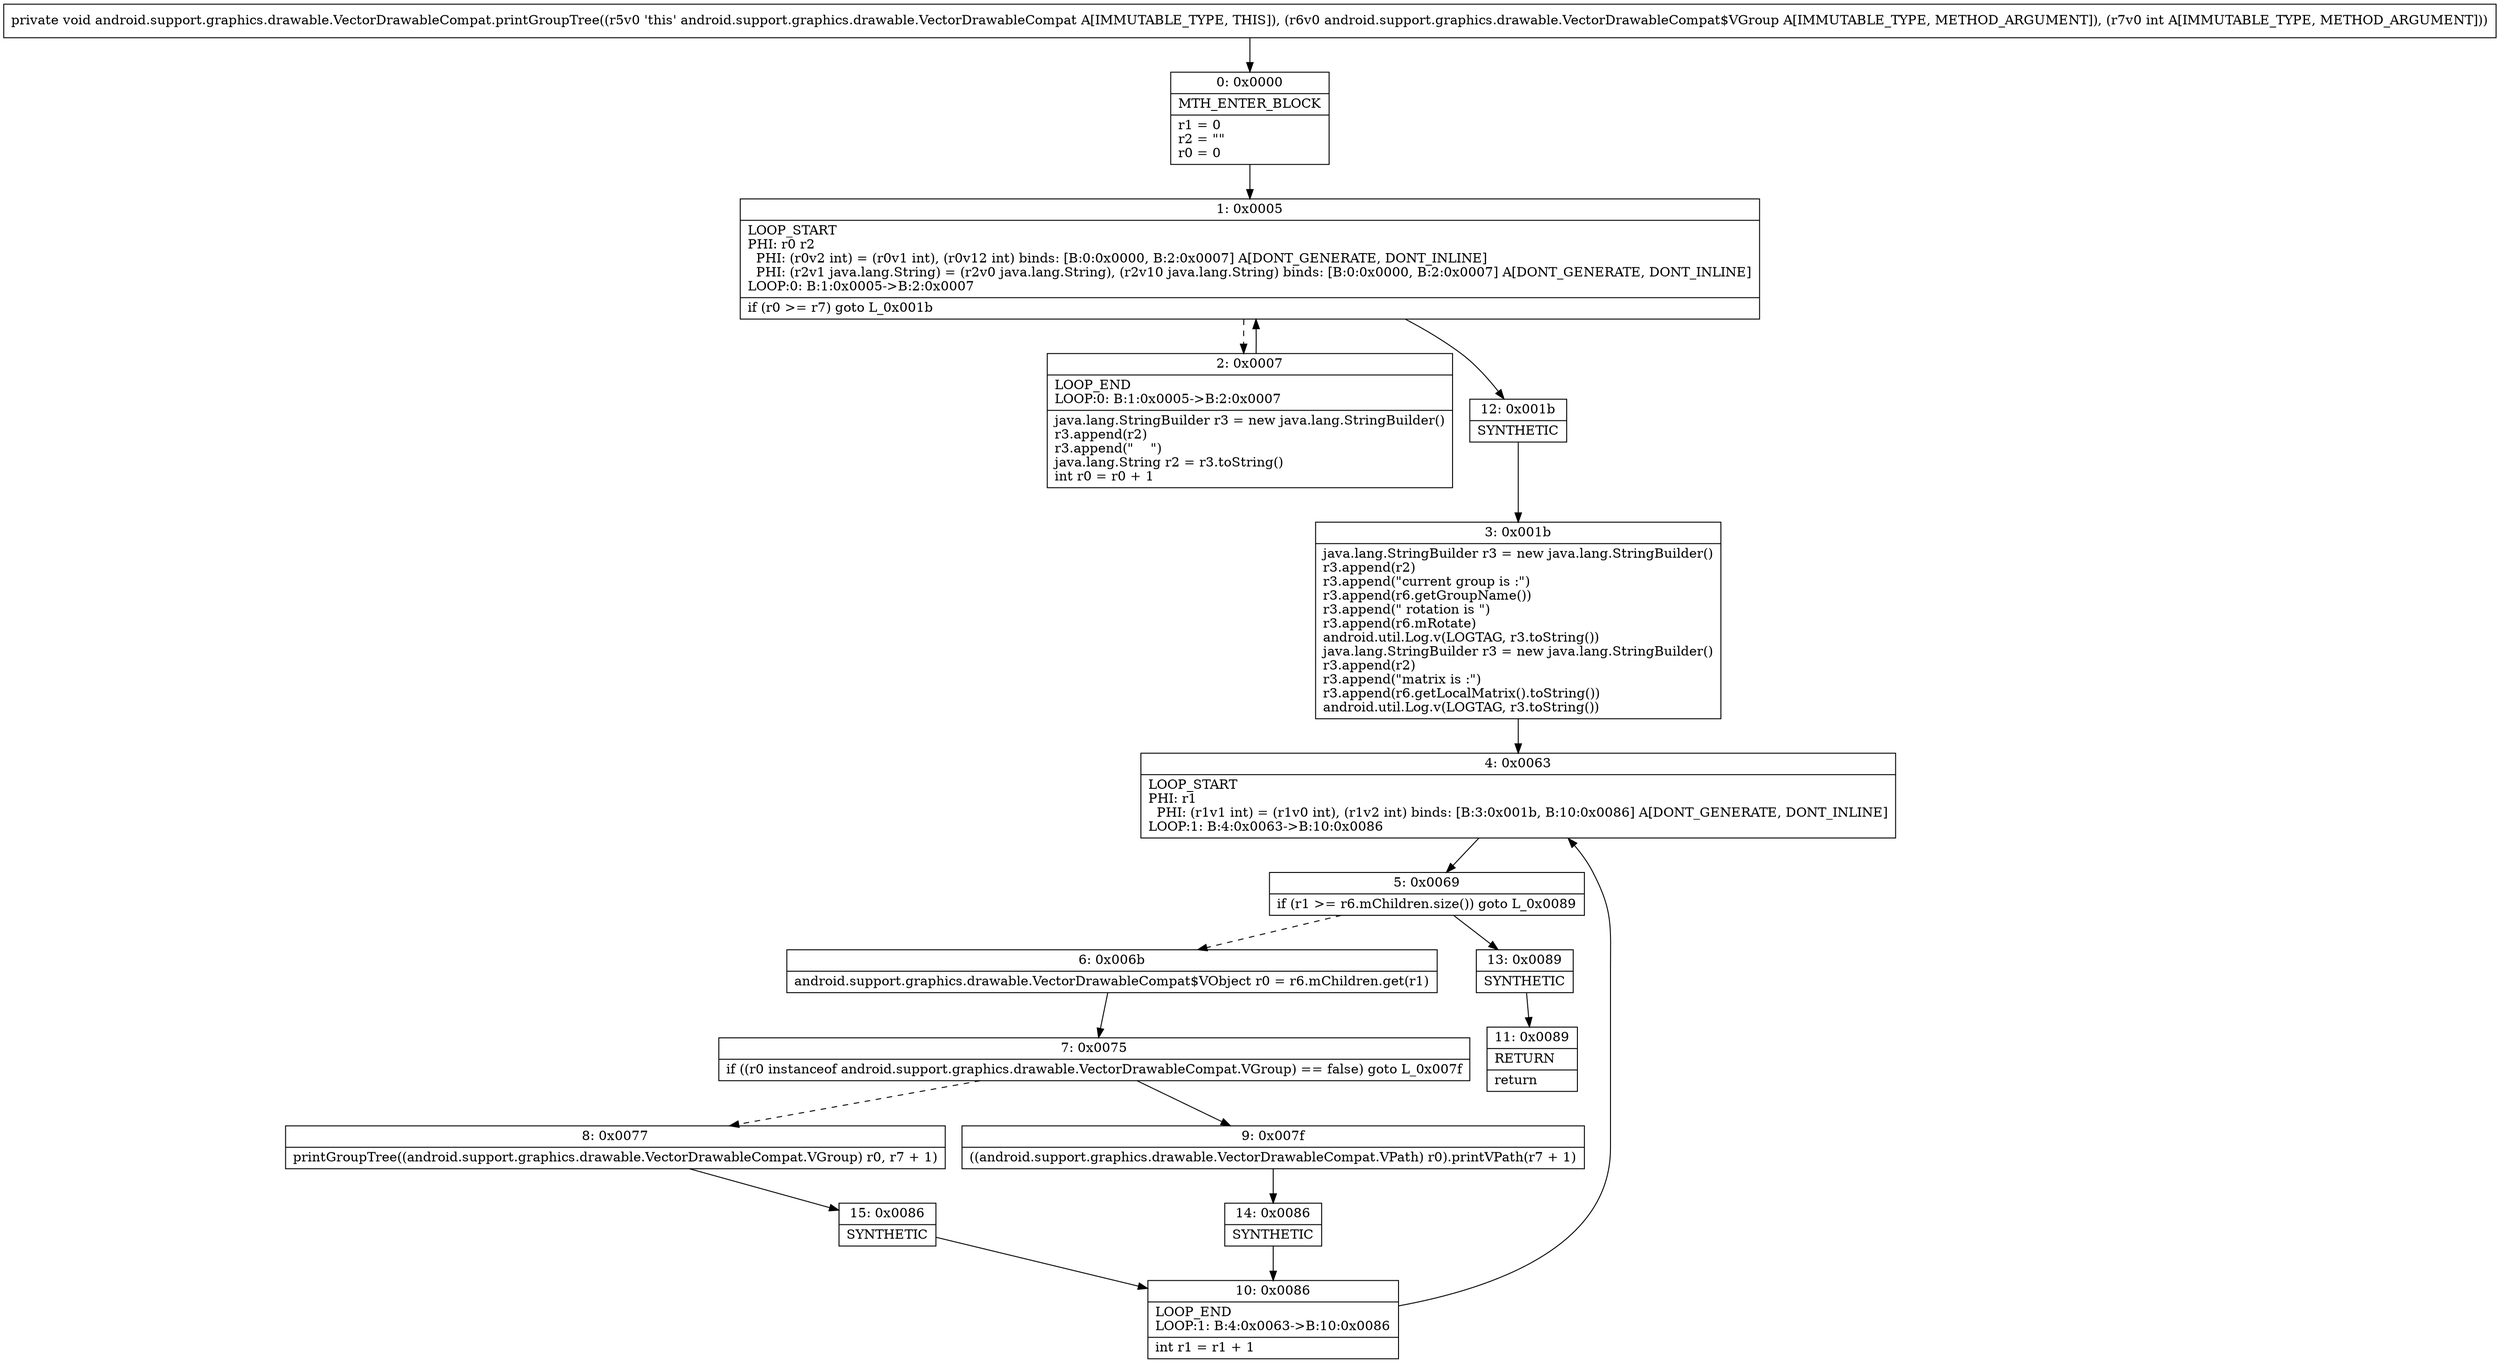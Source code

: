 digraph "CFG forandroid.support.graphics.drawable.VectorDrawableCompat.printGroupTree(Landroid\/support\/graphics\/drawable\/VectorDrawableCompat$VGroup;I)V" {
Node_0 [shape=record,label="{0\:\ 0x0000|MTH_ENTER_BLOCK\l|r1 = 0\lr2 = \"\"\lr0 = 0\l}"];
Node_1 [shape=record,label="{1\:\ 0x0005|LOOP_START\lPHI: r0 r2 \l  PHI: (r0v2 int) = (r0v1 int), (r0v12 int) binds: [B:0:0x0000, B:2:0x0007] A[DONT_GENERATE, DONT_INLINE]\l  PHI: (r2v1 java.lang.String) = (r2v0 java.lang.String), (r2v10 java.lang.String) binds: [B:0:0x0000, B:2:0x0007] A[DONT_GENERATE, DONT_INLINE]\lLOOP:0: B:1:0x0005\-\>B:2:0x0007\l|if (r0 \>= r7) goto L_0x001b\l}"];
Node_2 [shape=record,label="{2\:\ 0x0007|LOOP_END\lLOOP:0: B:1:0x0005\-\>B:2:0x0007\l|java.lang.StringBuilder r3 = new java.lang.StringBuilder()\lr3.append(r2)\lr3.append(\"    \")\ljava.lang.String r2 = r3.toString()\lint r0 = r0 + 1\l}"];
Node_3 [shape=record,label="{3\:\ 0x001b|java.lang.StringBuilder r3 = new java.lang.StringBuilder()\lr3.append(r2)\lr3.append(\"current group is :\")\lr3.append(r6.getGroupName())\lr3.append(\" rotation is \")\lr3.append(r6.mRotate)\landroid.util.Log.v(LOGTAG, r3.toString())\ljava.lang.StringBuilder r3 = new java.lang.StringBuilder()\lr3.append(r2)\lr3.append(\"matrix is :\")\lr3.append(r6.getLocalMatrix().toString())\landroid.util.Log.v(LOGTAG, r3.toString())\l}"];
Node_4 [shape=record,label="{4\:\ 0x0063|LOOP_START\lPHI: r1 \l  PHI: (r1v1 int) = (r1v0 int), (r1v2 int) binds: [B:3:0x001b, B:10:0x0086] A[DONT_GENERATE, DONT_INLINE]\lLOOP:1: B:4:0x0063\-\>B:10:0x0086\l}"];
Node_5 [shape=record,label="{5\:\ 0x0069|if (r1 \>= r6.mChildren.size()) goto L_0x0089\l}"];
Node_6 [shape=record,label="{6\:\ 0x006b|android.support.graphics.drawable.VectorDrawableCompat$VObject r0 = r6.mChildren.get(r1)\l}"];
Node_7 [shape=record,label="{7\:\ 0x0075|if ((r0 instanceof android.support.graphics.drawable.VectorDrawableCompat.VGroup) == false) goto L_0x007f\l}"];
Node_8 [shape=record,label="{8\:\ 0x0077|printGroupTree((android.support.graphics.drawable.VectorDrawableCompat.VGroup) r0, r7 + 1)\l}"];
Node_9 [shape=record,label="{9\:\ 0x007f|((android.support.graphics.drawable.VectorDrawableCompat.VPath) r0).printVPath(r7 + 1)\l}"];
Node_10 [shape=record,label="{10\:\ 0x0086|LOOP_END\lLOOP:1: B:4:0x0063\-\>B:10:0x0086\l|int r1 = r1 + 1\l}"];
Node_11 [shape=record,label="{11\:\ 0x0089|RETURN\l|return\l}"];
Node_12 [shape=record,label="{12\:\ 0x001b|SYNTHETIC\l}"];
Node_13 [shape=record,label="{13\:\ 0x0089|SYNTHETIC\l}"];
Node_14 [shape=record,label="{14\:\ 0x0086|SYNTHETIC\l}"];
Node_15 [shape=record,label="{15\:\ 0x0086|SYNTHETIC\l}"];
MethodNode[shape=record,label="{private void android.support.graphics.drawable.VectorDrawableCompat.printGroupTree((r5v0 'this' android.support.graphics.drawable.VectorDrawableCompat A[IMMUTABLE_TYPE, THIS]), (r6v0 android.support.graphics.drawable.VectorDrawableCompat$VGroup A[IMMUTABLE_TYPE, METHOD_ARGUMENT]), (r7v0 int A[IMMUTABLE_TYPE, METHOD_ARGUMENT])) }"];
MethodNode -> Node_0;
Node_0 -> Node_1;
Node_1 -> Node_2[style=dashed];
Node_1 -> Node_12;
Node_2 -> Node_1;
Node_3 -> Node_4;
Node_4 -> Node_5;
Node_5 -> Node_6[style=dashed];
Node_5 -> Node_13;
Node_6 -> Node_7;
Node_7 -> Node_8[style=dashed];
Node_7 -> Node_9;
Node_8 -> Node_15;
Node_9 -> Node_14;
Node_10 -> Node_4;
Node_12 -> Node_3;
Node_13 -> Node_11;
Node_14 -> Node_10;
Node_15 -> Node_10;
}

